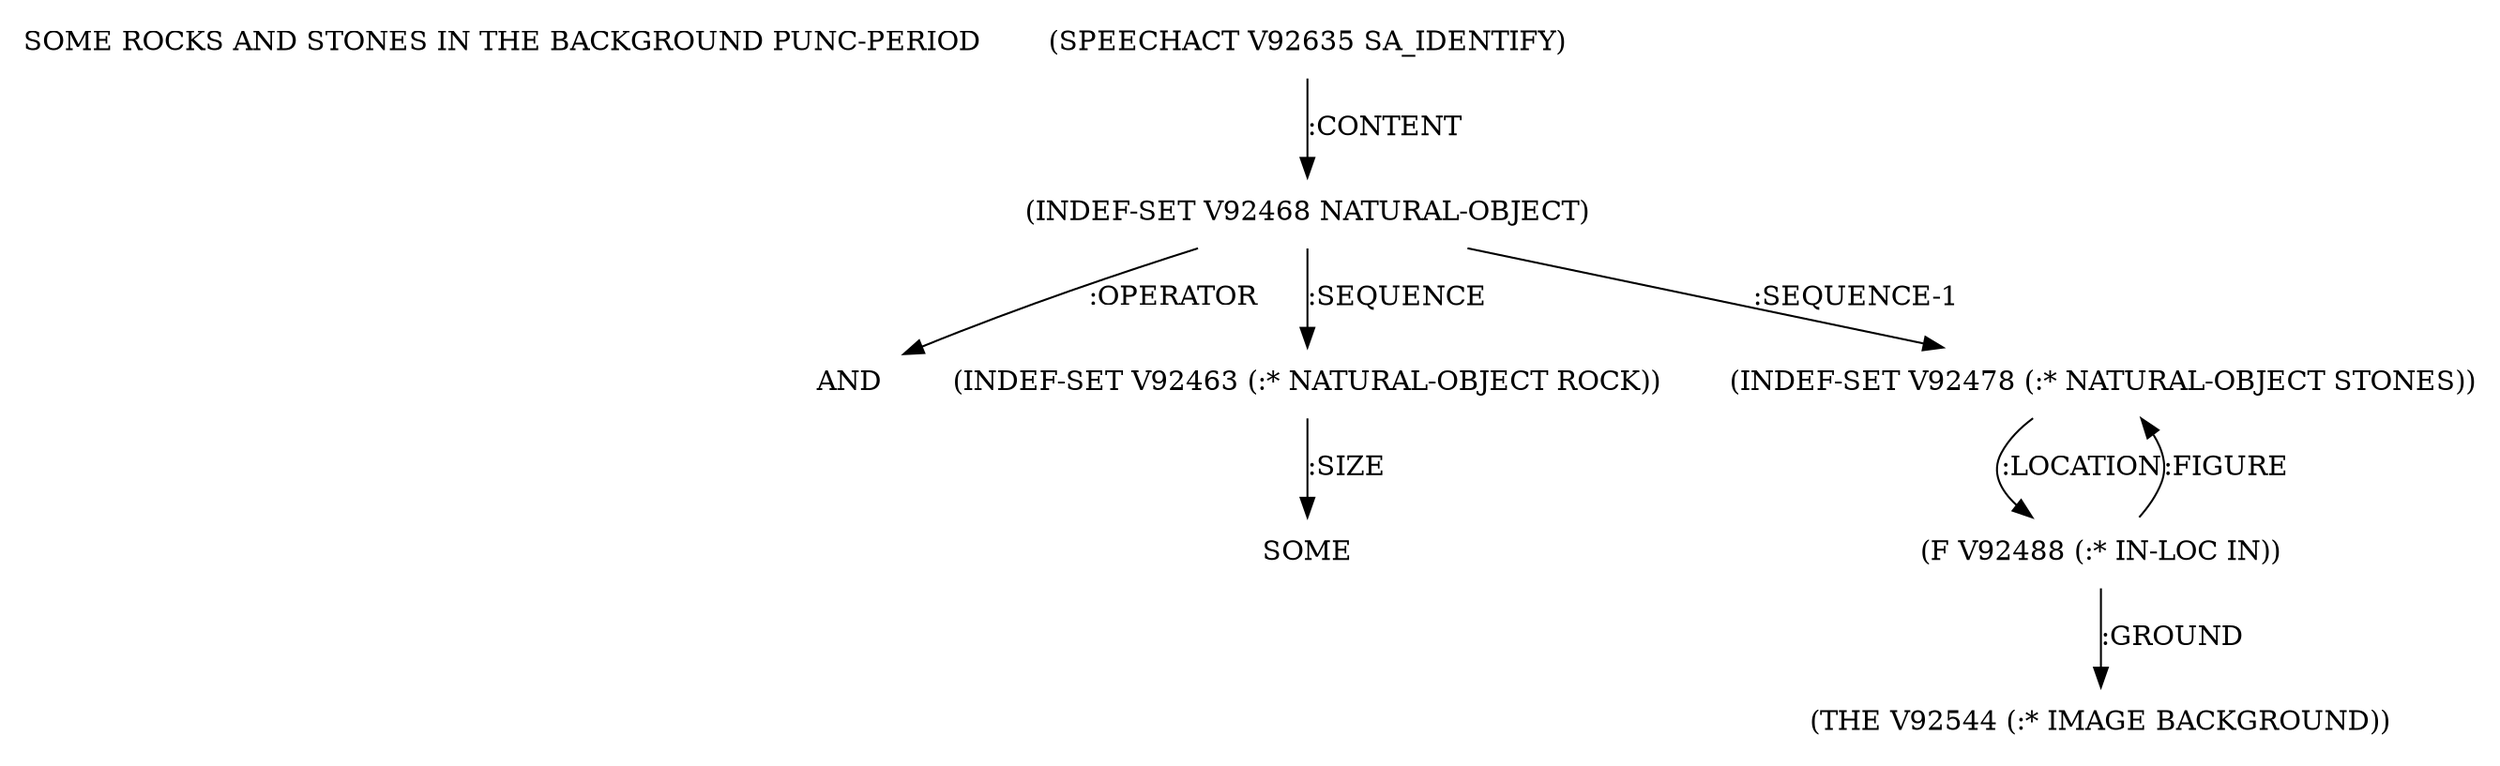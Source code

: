 digraph Terms {
  node [shape=none]
  "SOME ROCKS AND STONES IN THE BACKGROUND PUNC-PERIOD"
  "V92635" [label="(SPEECHACT V92635 SA_IDENTIFY)"]
  "V92635" -> "V92468" [label=":CONTENT"]
  "V92468" [label="(INDEF-SET V92468 NATURAL-OBJECT)"]
  "V92468" -> "NT93040" [label=":OPERATOR"]
  "NT93040" [label="AND"]
  "V92468" -> "V92463" [label=":SEQUENCE"]
  "V92468" -> "V92478" [label=":SEQUENCE-1"]
  "V92463" [label="(INDEF-SET V92463 (:* NATURAL-OBJECT ROCK))"]
  "V92463" -> "NT93041" [label=":SIZE"]
  "NT93041" [label="SOME"]
  "V92478" [label="(INDEF-SET V92478 (:* NATURAL-OBJECT STONES))"]
  "V92478" -> "V92488" [label=":LOCATION"]
  "V92488" [label="(F V92488 (:* IN-LOC IN))"]
  "V92488" -> "V92544" [label=":GROUND"]
  "V92488" -> "V92478" [label=":FIGURE"]
  "V92544" [label="(THE V92544 (:* IMAGE BACKGROUND))"]
}
